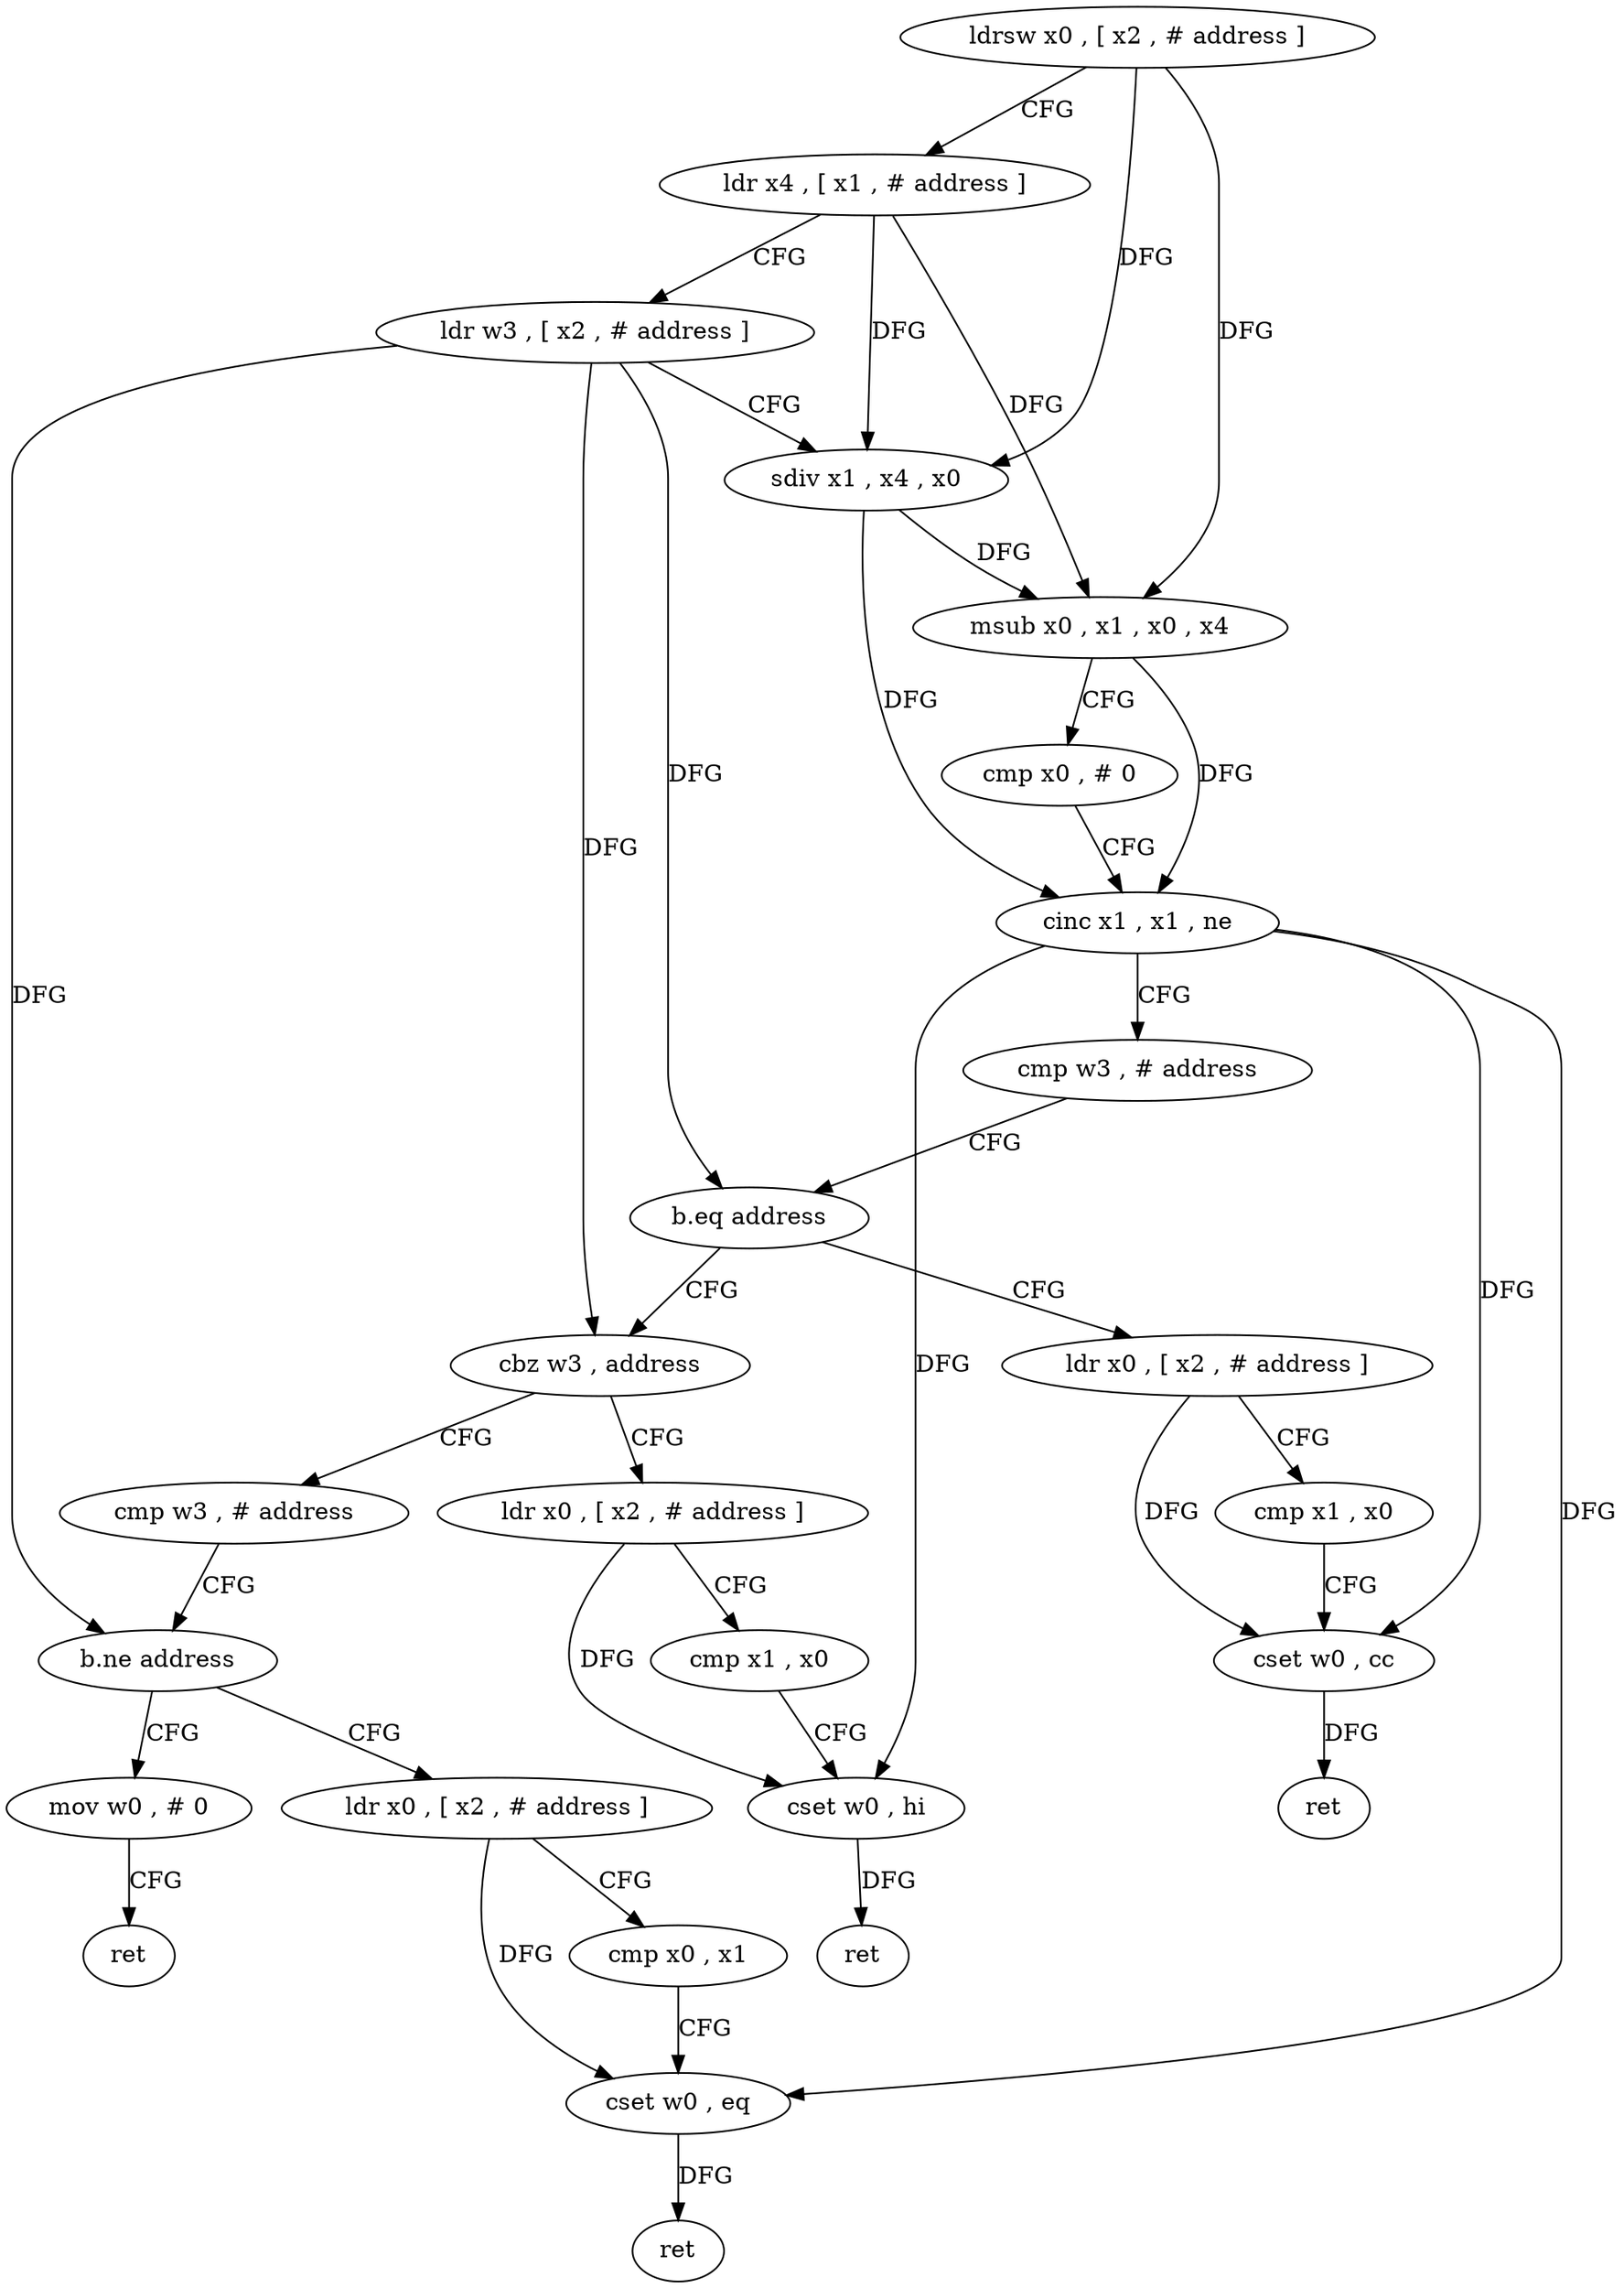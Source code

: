 digraph "func" {
"4217112" [label = "ldrsw x0 , [ x2 , # address ]" ]
"4217116" [label = "ldr x4 , [ x1 , # address ]" ]
"4217120" [label = "ldr w3 , [ x2 , # address ]" ]
"4217124" [label = "sdiv x1 , x4 , x0" ]
"4217128" [label = "msub x0 , x1 , x0 , x4" ]
"4217132" [label = "cmp x0 , # 0" ]
"4217136" [label = "cinc x1 , x1 , ne" ]
"4217140" [label = "cmp w3 , # address" ]
"4217144" [label = "b.eq address" ]
"4217200" [label = "ldr x0 , [ x2 , # address ]" ]
"4217148" [label = "cbz w3 , address" ]
"4217204" [label = "cmp x1 , x0" ]
"4217208" [label = "cset w0 , cc" ]
"4217212" [label = "ret" ]
"4217184" [label = "ldr x0 , [ x2 , # address ]" ]
"4217152" [label = "cmp w3 , # address" ]
"4217188" [label = "cmp x1 , x0" ]
"4217192" [label = "cset w0 , hi" ]
"4217196" [label = "ret" ]
"4217156" [label = "b.ne address" ]
"4217176" [label = "mov w0 , # 0" ]
"4217160" [label = "ldr x0 , [ x2 , # address ]" ]
"4217180" [label = "ret" ]
"4217164" [label = "cmp x0 , x1" ]
"4217168" [label = "cset w0 , eq" ]
"4217172" [label = "ret" ]
"4217112" -> "4217116" [ label = "CFG" ]
"4217112" -> "4217124" [ label = "DFG" ]
"4217112" -> "4217128" [ label = "DFG" ]
"4217116" -> "4217120" [ label = "CFG" ]
"4217116" -> "4217124" [ label = "DFG" ]
"4217116" -> "4217128" [ label = "DFG" ]
"4217120" -> "4217124" [ label = "CFG" ]
"4217120" -> "4217144" [ label = "DFG" ]
"4217120" -> "4217148" [ label = "DFG" ]
"4217120" -> "4217156" [ label = "DFG" ]
"4217124" -> "4217128" [ label = "DFG" ]
"4217124" -> "4217136" [ label = "DFG" ]
"4217128" -> "4217132" [ label = "CFG" ]
"4217128" -> "4217136" [ label = "DFG" ]
"4217132" -> "4217136" [ label = "CFG" ]
"4217136" -> "4217140" [ label = "CFG" ]
"4217136" -> "4217208" [ label = "DFG" ]
"4217136" -> "4217192" [ label = "DFG" ]
"4217136" -> "4217168" [ label = "DFG" ]
"4217140" -> "4217144" [ label = "CFG" ]
"4217144" -> "4217200" [ label = "CFG" ]
"4217144" -> "4217148" [ label = "CFG" ]
"4217200" -> "4217204" [ label = "CFG" ]
"4217200" -> "4217208" [ label = "DFG" ]
"4217148" -> "4217184" [ label = "CFG" ]
"4217148" -> "4217152" [ label = "CFG" ]
"4217204" -> "4217208" [ label = "CFG" ]
"4217208" -> "4217212" [ label = "DFG" ]
"4217184" -> "4217188" [ label = "CFG" ]
"4217184" -> "4217192" [ label = "DFG" ]
"4217152" -> "4217156" [ label = "CFG" ]
"4217188" -> "4217192" [ label = "CFG" ]
"4217192" -> "4217196" [ label = "DFG" ]
"4217156" -> "4217176" [ label = "CFG" ]
"4217156" -> "4217160" [ label = "CFG" ]
"4217176" -> "4217180" [ label = "CFG" ]
"4217160" -> "4217164" [ label = "CFG" ]
"4217160" -> "4217168" [ label = "DFG" ]
"4217164" -> "4217168" [ label = "CFG" ]
"4217168" -> "4217172" [ label = "DFG" ]
}
